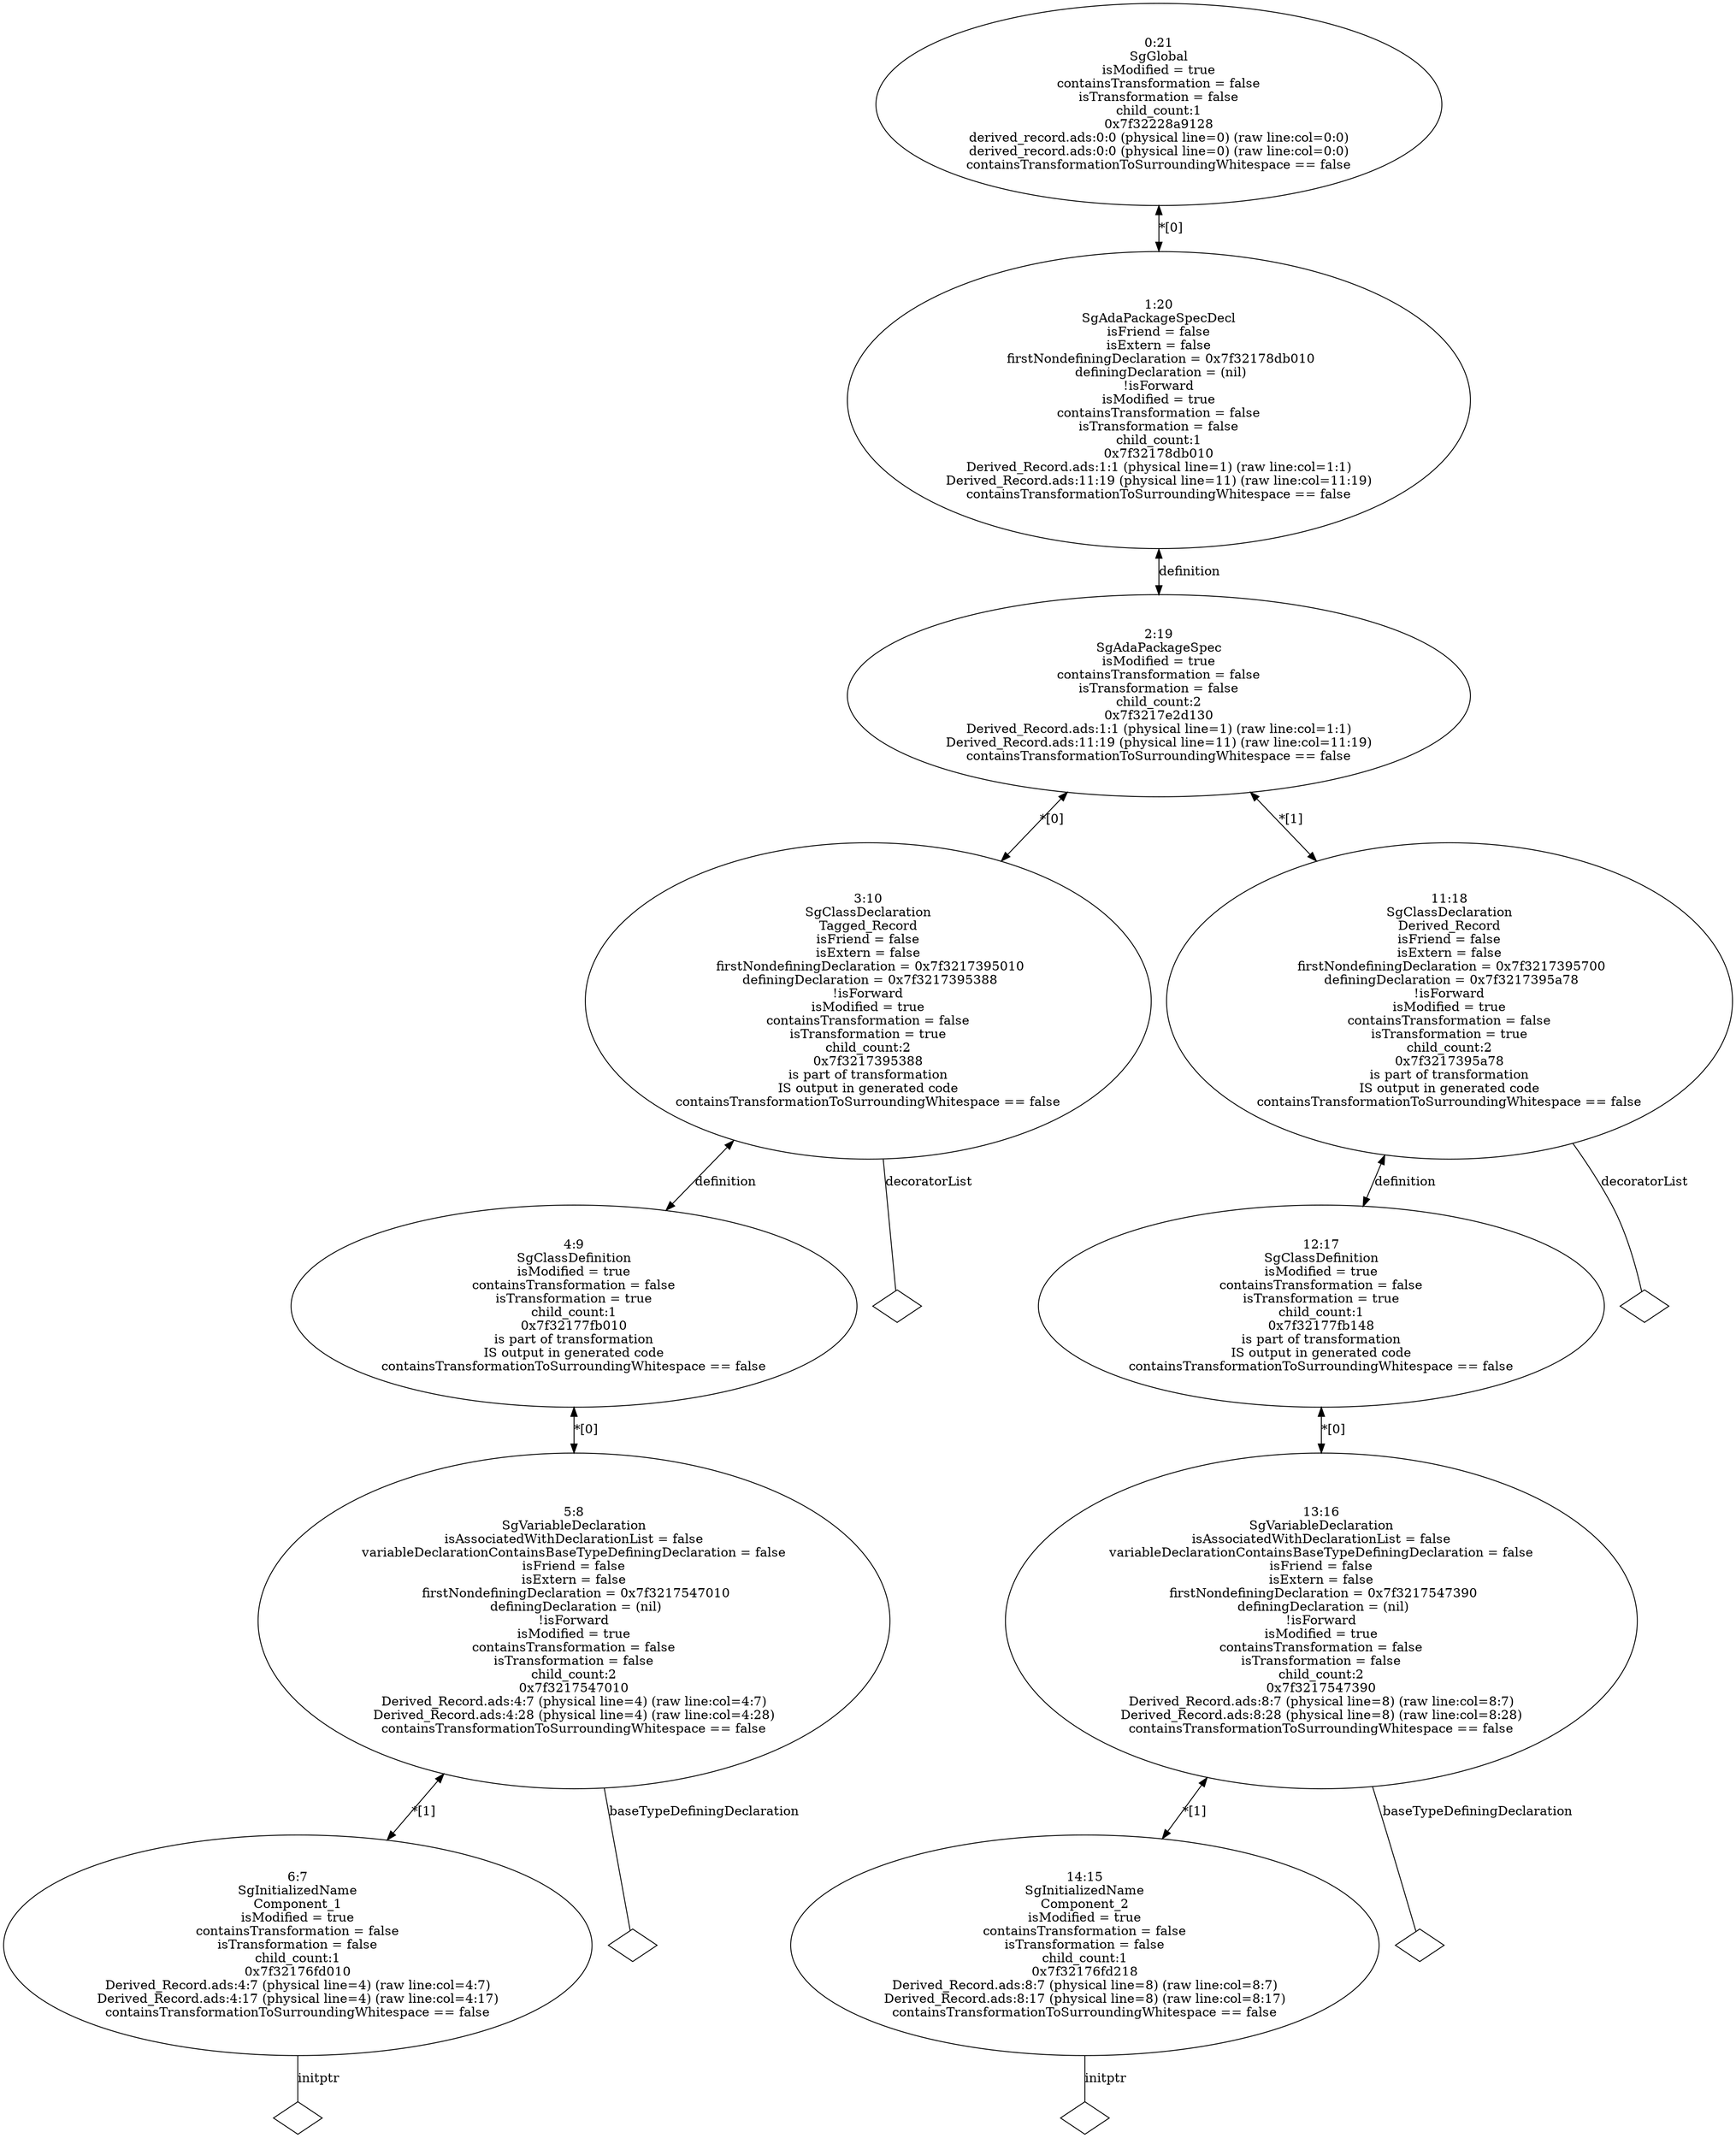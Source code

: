 digraph "G./derived_record_rose.dot" {
"0x7f32176fd010"[label="6:7\nSgInitializedName\nComponent_1\nisModified = true\ncontainsTransformation = false\nisTransformation = false\nchild_count:1\n0x7f32176fd010\nDerived_Record.ads:4:7 (physical line=4) (raw line:col=4:7)\nDerived_Record.ads:4:17 (physical line=4) (raw line:col=4:17)\ncontainsTransformationToSurroundingWhitespace == false\n" ];
"0x7f32176fd010" -> "0x7f32176fd010__initptr__null"[label="initptr" dir=none ];
"0x7f32176fd010__initptr__null"[label="" shape=diamond ];
"0x7f3217547010"[label="5:8\nSgVariableDeclaration\n isAssociatedWithDeclarationList = false \n variableDeclarationContainsBaseTypeDefiningDeclaration = false \n isFriend = false \n isExtern = false \n firstNondefiningDeclaration = 0x7f3217547010\n definingDeclaration = (nil)\n!isForward\nisModified = true\ncontainsTransformation = false\nisTransformation = false\nchild_count:2\n0x7f3217547010\nDerived_Record.ads:4:7 (physical line=4) (raw line:col=4:7)\nDerived_Record.ads:4:28 (physical line=4) (raw line:col=4:28)\ncontainsTransformationToSurroundingWhitespace == false\n" ];
"0x7f3217547010" -> "0x7f3217547010__baseTypeDefiningDeclaration__null"[label="baseTypeDefiningDeclaration" dir=none ];
"0x7f3217547010__baseTypeDefiningDeclaration__null"[label="" shape=diamond ];
"0x7f3217547010" -> "0x7f32176fd010"[label="*[1]" dir=both ];
"0x7f32177fb010"[label="4:9\nSgClassDefinition\nisModified = true\ncontainsTransformation = false\nisTransformation = true\nchild_count:1\n0x7f32177fb010\nis part of transformation\nIS output in generated code\ncontainsTransformationToSurroundingWhitespace == false\n" ];
"0x7f32177fb010" -> "0x7f3217547010"[label="*[0]" dir=both ];
"0x7f3217395388"[label="3:10\nSgClassDeclaration\nTagged_Record\n isFriend = false \n isExtern = false \n firstNondefiningDeclaration = 0x7f3217395010\n definingDeclaration = 0x7f3217395388\n!isForward\nisModified = true\ncontainsTransformation = false\nisTransformation = true\nchild_count:2\n0x7f3217395388\nis part of transformation\nIS output in generated code\ncontainsTransformationToSurroundingWhitespace == false\n" ];
"0x7f3217395388" -> "0x7f32177fb010"[label="definition" dir=both ];
"0x7f3217395388" -> "0x7f3217395388__decoratorList__null"[label="decoratorList" dir=none ];
"0x7f3217395388__decoratorList__null"[label="" shape=diamond ];
"0x7f32176fd218"[label="14:15\nSgInitializedName\nComponent_2\nisModified = true\ncontainsTransformation = false\nisTransformation = false\nchild_count:1\n0x7f32176fd218\nDerived_Record.ads:8:7 (physical line=8) (raw line:col=8:7)\nDerived_Record.ads:8:17 (physical line=8) (raw line:col=8:17)\ncontainsTransformationToSurroundingWhitespace == false\n" ];
"0x7f32176fd218" -> "0x7f32176fd218__initptr__null"[label="initptr" dir=none ];
"0x7f32176fd218__initptr__null"[label="" shape=diamond ];
"0x7f3217547390"[label="13:16\nSgVariableDeclaration\n isAssociatedWithDeclarationList = false \n variableDeclarationContainsBaseTypeDefiningDeclaration = false \n isFriend = false \n isExtern = false \n firstNondefiningDeclaration = 0x7f3217547390\n definingDeclaration = (nil)\n!isForward\nisModified = true\ncontainsTransformation = false\nisTransformation = false\nchild_count:2\n0x7f3217547390\nDerived_Record.ads:8:7 (physical line=8) (raw line:col=8:7)\nDerived_Record.ads:8:28 (physical line=8) (raw line:col=8:28)\ncontainsTransformationToSurroundingWhitespace == false\n" ];
"0x7f3217547390" -> "0x7f3217547390__baseTypeDefiningDeclaration__null"[label="baseTypeDefiningDeclaration" dir=none ];
"0x7f3217547390__baseTypeDefiningDeclaration__null"[label="" shape=diamond ];
"0x7f3217547390" -> "0x7f32176fd218"[label="*[1]" dir=both ];
"0x7f32177fb148"[label="12:17\nSgClassDefinition\nisModified = true\ncontainsTransformation = false\nisTransformation = true\nchild_count:1\n0x7f32177fb148\nis part of transformation\nIS output in generated code\ncontainsTransformationToSurroundingWhitespace == false\n" ];
"0x7f32177fb148" -> "0x7f3217547390"[label="*[0]" dir=both ];
"0x7f3217395a78"[label="11:18\nSgClassDeclaration\nDerived_Record\n isFriend = false \n isExtern = false \n firstNondefiningDeclaration = 0x7f3217395700\n definingDeclaration = 0x7f3217395a78\n!isForward\nisModified = true\ncontainsTransformation = false\nisTransformation = true\nchild_count:2\n0x7f3217395a78\nis part of transformation\nIS output in generated code\ncontainsTransformationToSurroundingWhitespace == false\n" ];
"0x7f3217395a78" -> "0x7f32177fb148"[label="definition" dir=both ];
"0x7f3217395a78" -> "0x7f3217395a78__decoratorList__null"[label="decoratorList" dir=none ];
"0x7f3217395a78__decoratorList__null"[label="" shape=diamond ];
"0x7f3217e2d130"[label="2:19\nSgAdaPackageSpec\nisModified = true\ncontainsTransformation = false\nisTransformation = false\nchild_count:2\n0x7f3217e2d130\nDerived_Record.ads:1:1 (physical line=1) (raw line:col=1:1)\nDerived_Record.ads:11:19 (physical line=11) (raw line:col=11:19)\ncontainsTransformationToSurroundingWhitespace == false\n" ];
"0x7f3217e2d130" -> "0x7f3217395388"[label="*[0]" dir=both ];
"0x7f3217e2d130" -> "0x7f3217395a78"[label="*[1]" dir=both ];
"0x7f32178db010"[label="1:20\nSgAdaPackageSpecDecl\n isFriend = false \n isExtern = false \n firstNondefiningDeclaration = 0x7f32178db010\n definingDeclaration = (nil)\n!isForward\nisModified = true\ncontainsTransformation = false\nisTransformation = false\nchild_count:1\n0x7f32178db010\nDerived_Record.ads:1:1 (physical line=1) (raw line:col=1:1)\nDerived_Record.ads:11:19 (physical line=11) (raw line:col=11:19)\ncontainsTransformationToSurroundingWhitespace == false\n" ];
"0x7f32178db010" -> "0x7f3217e2d130"[label="definition" dir=both ];
"0x7f32228a9128"[label="0:21\nSgGlobal\nisModified = true\ncontainsTransformation = false\nisTransformation = false\nchild_count:1\n0x7f32228a9128\nderived_record.ads:0:0 (physical line=0) (raw line:col=0:0)\nderived_record.ads:0:0 (physical line=0) (raw line:col=0:0)\ncontainsTransformationToSurroundingWhitespace == false\n" ];
"0x7f32228a9128" -> "0x7f32178db010"[label="*[0]" dir=both ];
}
